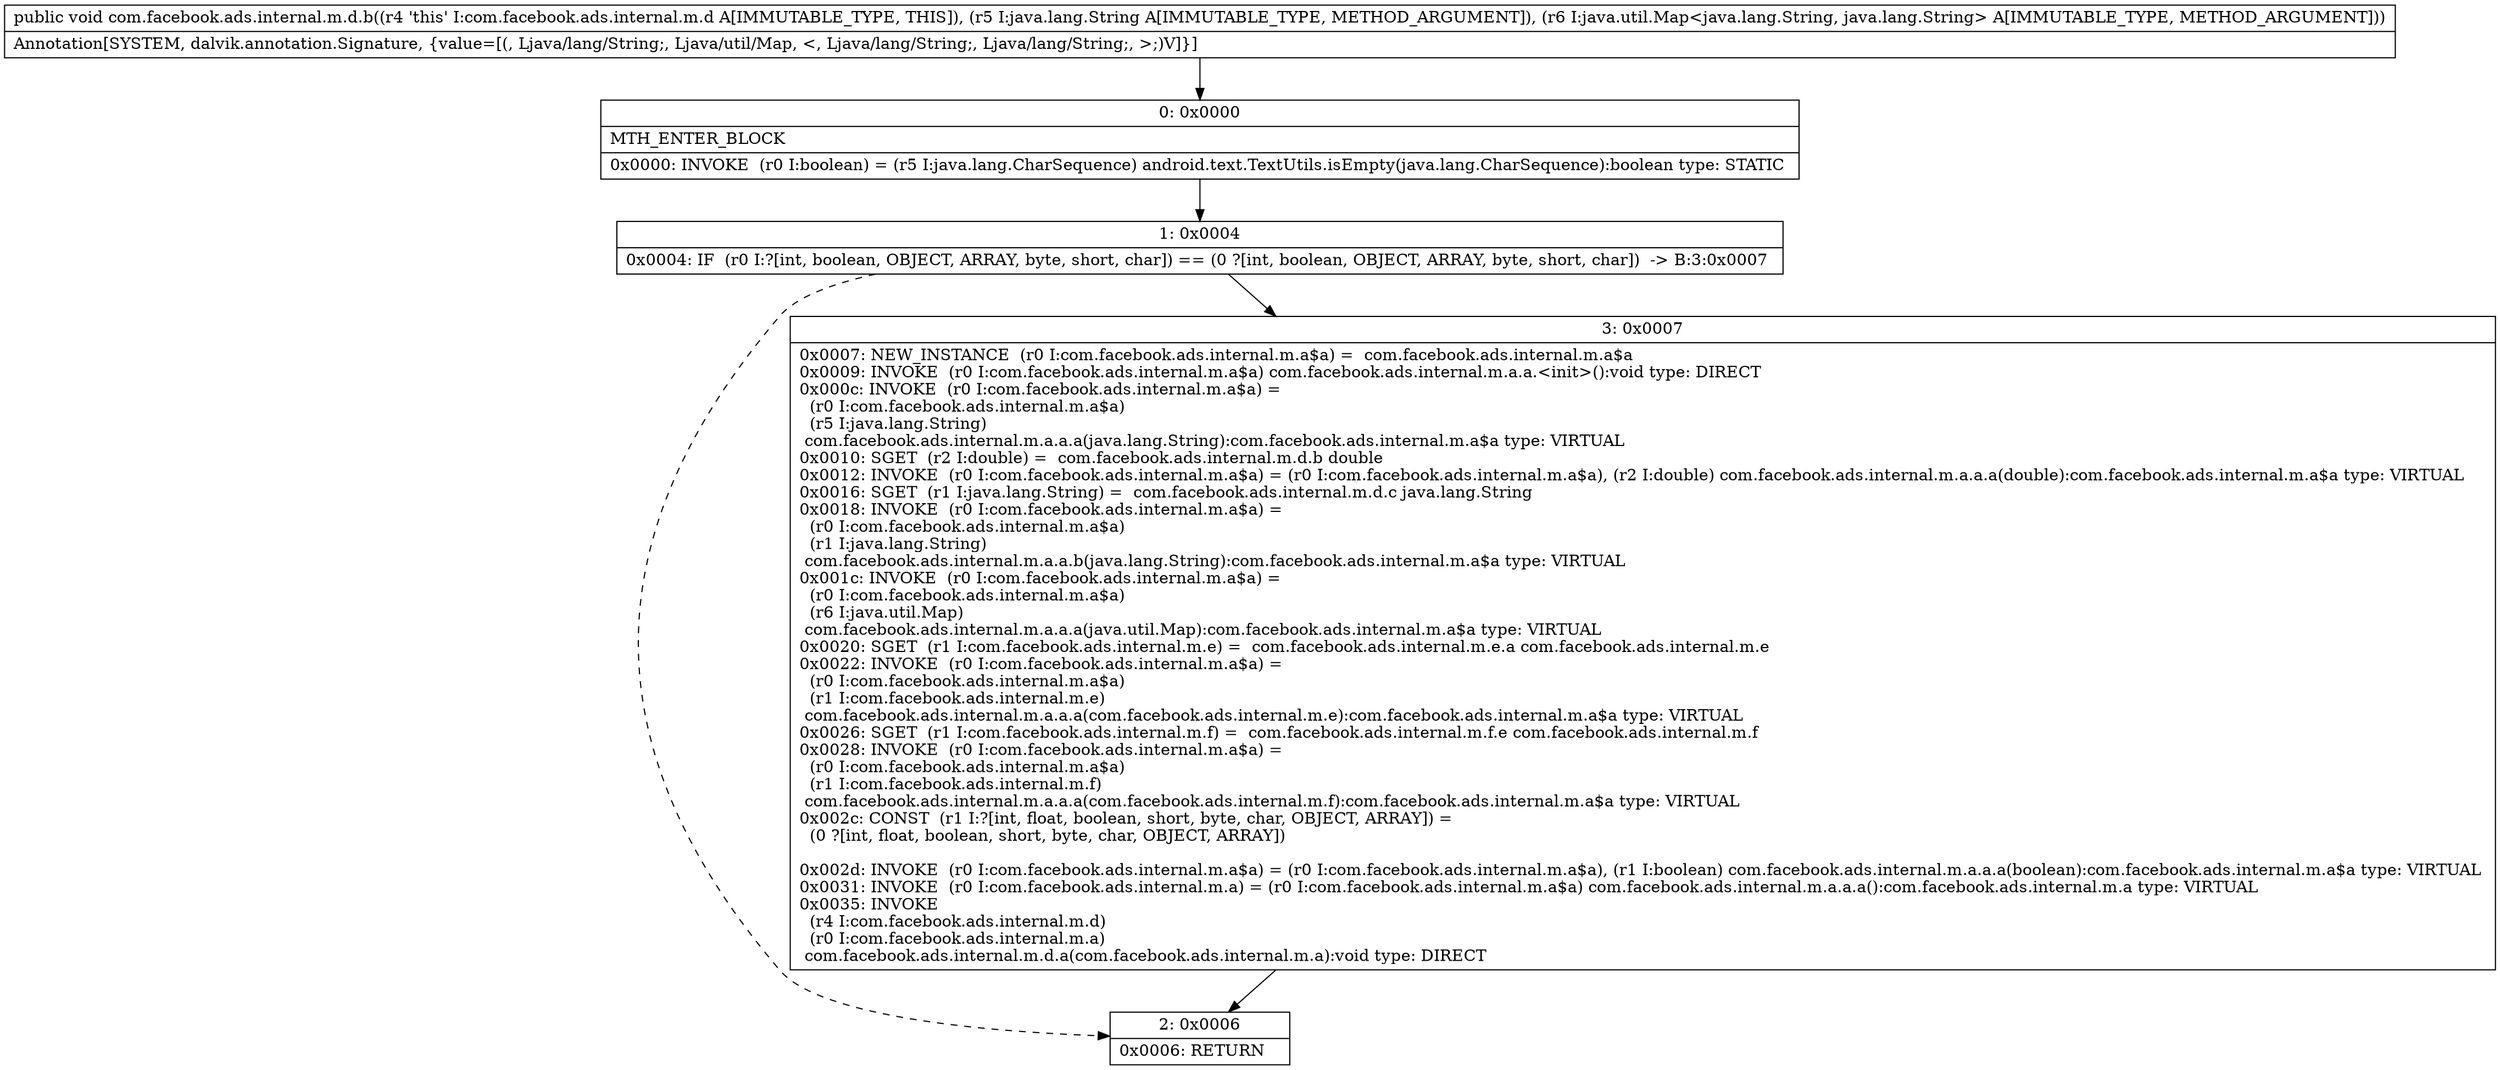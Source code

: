 digraph "CFG forcom.facebook.ads.internal.m.d.b(Ljava\/lang\/String;Ljava\/util\/Map;)V" {
Node_0 [shape=record,label="{0\:\ 0x0000|MTH_ENTER_BLOCK\l|0x0000: INVOKE  (r0 I:boolean) = (r5 I:java.lang.CharSequence) android.text.TextUtils.isEmpty(java.lang.CharSequence):boolean type: STATIC \l}"];
Node_1 [shape=record,label="{1\:\ 0x0004|0x0004: IF  (r0 I:?[int, boolean, OBJECT, ARRAY, byte, short, char]) == (0 ?[int, boolean, OBJECT, ARRAY, byte, short, char])  \-\> B:3:0x0007 \l}"];
Node_2 [shape=record,label="{2\:\ 0x0006|0x0006: RETURN   \l}"];
Node_3 [shape=record,label="{3\:\ 0x0007|0x0007: NEW_INSTANCE  (r0 I:com.facebook.ads.internal.m.a$a) =  com.facebook.ads.internal.m.a$a \l0x0009: INVOKE  (r0 I:com.facebook.ads.internal.m.a$a) com.facebook.ads.internal.m.a.a.\<init\>():void type: DIRECT \l0x000c: INVOKE  (r0 I:com.facebook.ads.internal.m.a$a) = \l  (r0 I:com.facebook.ads.internal.m.a$a)\l  (r5 I:java.lang.String)\l com.facebook.ads.internal.m.a.a.a(java.lang.String):com.facebook.ads.internal.m.a$a type: VIRTUAL \l0x0010: SGET  (r2 I:double) =  com.facebook.ads.internal.m.d.b double \l0x0012: INVOKE  (r0 I:com.facebook.ads.internal.m.a$a) = (r0 I:com.facebook.ads.internal.m.a$a), (r2 I:double) com.facebook.ads.internal.m.a.a.a(double):com.facebook.ads.internal.m.a$a type: VIRTUAL \l0x0016: SGET  (r1 I:java.lang.String) =  com.facebook.ads.internal.m.d.c java.lang.String \l0x0018: INVOKE  (r0 I:com.facebook.ads.internal.m.a$a) = \l  (r0 I:com.facebook.ads.internal.m.a$a)\l  (r1 I:java.lang.String)\l com.facebook.ads.internal.m.a.a.b(java.lang.String):com.facebook.ads.internal.m.a$a type: VIRTUAL \l0x001c: INVOKE  (r0 I:com.facebook.ads.internal.m.a$a) = \l  (r0 I:com.facebook.ads.internal.m.a$a)\l  (r6 I:java.util.Map)\l com.facebook.ads.internal.m.a.a.a(java.util.Map):com.facebook.ads.internal.m.a$a type: VIRTUAL \l0x0020: SGET  (r1 I:com.facebook.ads.internal.m.e) =  com.facebook.ads.internal.m.e.a com.facebook.ads.internal.m.e \l0x0022: INVOKE  (r0 I:com.facebook.ads.internal.m.a$a) = \l  (r0 I:com.facebook.ads.internal.m.a$a)\l  (r1 I:com.facebook.ads.internal.m.e)\l com.facebook.ads.internal.m.a.a.a(com.facebook.ads.internal.m.e):com.facebook.ads.internal.m.a$a type: VIRTUAL \l0x0026: SGET  (r1 I:com.facebook.ads.internal.m.f) =  com.facebook.ads.internal.m.f.e com.facebook.ads.internal.m.f \l0x0028: INVOKE  (r0 I:com.facebook.ads.internal.m.a$a) = \l  (r0 I:com.facebook.ads.internal.m.a$a)\l  (r1 I:com.facebook.ads.internal.m.f)\l com.facebook.ads.internal.m.a.a.a(com.facebook.ads.internal.m.f):com.facebook.ads.internal.m.a$a type: VIRTUAL \l0x002c: CONST  (r1 I:?[int, float, boolean, short, byte, char, OBJECT, ARRAY]) = \l  (0 ?[int, float, boolean, short, byte, char, OBJECT, ARRAY])\l \l0x002d: INVOKE  (r0 I:com.facebook.ads.internal.m.a$a) = (r0 I:com.facebook.ads.internal.m.a$a), (r1 I:boolean) com.facebook.ads.internal.m.a.a.a(boolean):com.facebook.ads.internal.m.a$a type: VIRTUAL \l0x0031: INVOKE  (r0 I:com.facebook.ads.internal.m.a) = (r0 I:com.facebook.ads.internal.m.a$a) com.facebook.ads.internal.m.a.a.a():com.facebook.ads.internal.m.a type: VIRTUAL \l0x0035: INVOKE  \l  (r4 I:com.facebook.ads.internal.m.d)\l  (r0 I:com.facebook.ads.internal.m.a)\l com.facebook.ads.internal.m.d.a(com.facebook.ads.internal.m.a):void type: DIRECT \l}"];
MethodNode[shape=record,label="{public void com.facebook.ads.internal.m.d.b((r4 'this' I:com.facebook.ads.internal.m.d A[IMMUTABLE_TYPE, THIS]), (r5 I:java.lang.String A[IMMUTABLE_TYPE, METHOD_ARGUMENT]), (r6 I:java.util.Map\<java.lang.String, java.lang.String\> A[IMMUTABLE_TYPE, METHOD_ARGUMENT]))  | Annotation[SYSTEM, dalvik.annotation.Signature, \{value=[(, Ljava\/lang\/String;, Ljava\/util\/Map, \<, Ljava\/lang\/String;, Ljava\/lang\/String;, \>;)V]\}]\l}"];
MethodNode -> Node_0;
Node_0 -> Node_1;
Node_1 -> Node_2[style=dashed];
Node_1 -> Node_3;
Node_3 -> Node_2;
}

